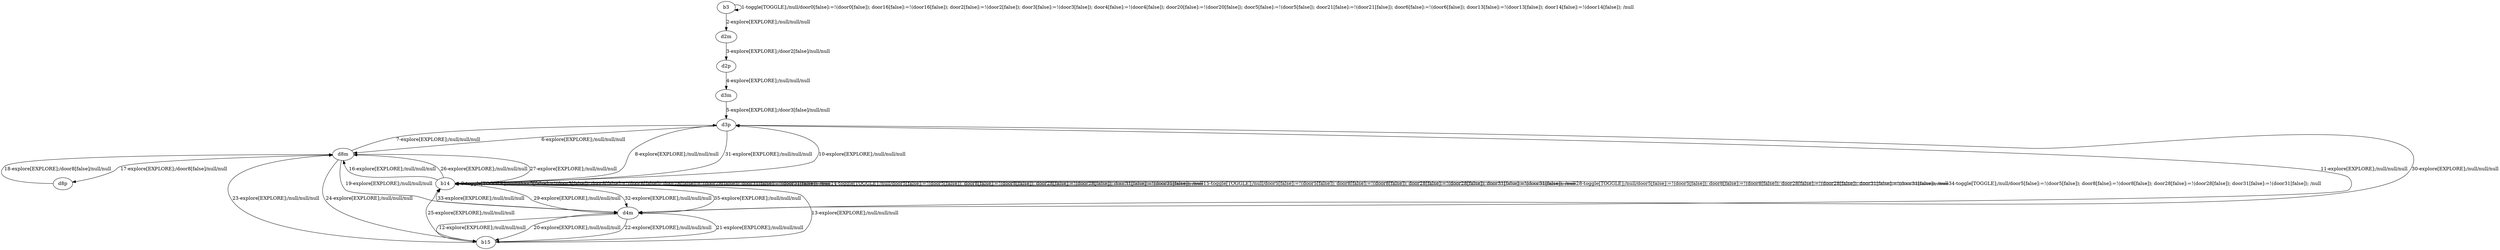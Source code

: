 # Total number of goals covered by this test: 1
# d8p --> d8m

digraph g {
"b3" -> "b3" [label = "1-toggle[TOGGLE];/null/door0[false]:=!(door0[false]); door16[false]:=!(door16[false]); door2[false]:=!(door2[false]); door3[false]:=!(door3[false]); door4[false]:=!(door4[false]); door20[false]:=!(door20[false]); door5[false]:=!(door5[false]); door21[false]:=!(door21[false]); door6[false]:=!(door6[false]); door13[false]:=!(door13[false]); door14[false]:=!(door14[false]); /null"];
"b3" -> "d2m" [label = "2-explore[EXPLORE];/null/null/null"];
"d2m" -> "d2p" [label = "3-explore[EXPLORE];/door2[false]/null/null"];
"d2p" -> "d3m" [label = "4-explore[EXPLORE];/null/null/null"];
"d3m" -> "d3p" [label = "5-explore[EXPLORE];/door3[false]/null/null"];
"d3p" -> "d8m" [label = "6-explore[EXPLORE];/null/null/null"];
"d8m" -> "d3p" [label = "7-explore[EXPLORE];/null/null/null"];
"d3p" -> "b14" [label = "8-explore[EXPLORE];/null/null/null"];
"b14" -> "b14" [label = "9-toggle[TOGGLE];/null/door5[false]:=!(door5[false]); door8[false]:=!(door8[false]); door28[false]:=!(door28[false]); door31[false]:=!(door31[false]); /null"];
"b14" -> "d3p" [label = "10-explore[EXPLORE];/null/null/null"];
"d3p" -> "d4m" [label = "11-explore[EXPLORE];/null/null/null"];
"d4m" -> "b15" [label = "12-explore[EXPLORE];/null/null/null"];
"b15" -> "b14" [label = "13-explore[EXPLORE];/null/null/null"];
"b14" -> "b14" [label = "14-toggle[TOGGLE];/null/door5[false]:=!(door5[false]); door8[false]:=!(door8[false]); door28[false]:=!(door28[false]); door31[false]:=!(door31[false]); /null"];
"b14" -> "b14" [label = "15-toggle[TOGGLE];/null/door5[false]:=!(door5[false]); door8[false]:=!(door8[false]); door28[false]:=!(door28[false]); door31[false]:=!(door31[false]); /null"];
"b14" -> "d8m" [label = "16-explore[EXPLORE];/null/null/null"];
"d8m" -> "d8p" [label = "17-explore[EXPLORE];/door8[false]/null/null"];
"d8p" -> "d8m" [label = "18-explore[EXPLORE];/door8[false]/null/null"];
"d8m" -> "d4m" [label = "19-explore[EXPLORE];/null/null/null"];
"d4m" -> "b15" [label = "20-explore[EXPLORE];/null/null/null"];
"b15" -> "d4m" [label = "21-explore[EXPLORE];/null/null/null"];
"d4m" -> "b15" [label = "22-explore[EXPLORE];/null/null/null"];
"b15" -> "d8m" [label = "23-explore[EXPLORE];/null/null/null"];
"d8m" -> "b15" [label = "24-explore[EXPLORE];/null/null/null"];
"b15" -> "b14" [label = "25-explore[EXPLORE];/null/null/null"];
"b14" -> "d8m" [label = "26-explore[EXPLORE];/null/null/null"];
"d8m" -> "b14" [label = "27-explore[EXPLORE];/null/null/null"];
"b14" -> "b14" [label = "28-toggle[TOGGLE];/null/door5[false]:=!(door5[false]); door8[false]:=!(door8[false]); door28[false]:=!(door28[false]); door31[false]:=!(door31[false]); /null"];
"b14" -> "d4m" [label = "29-explore[EXPLORE];/null/null/null"];
"d4m" -> "d3p" [label = "30-explore[EXPLORE];/null/null/null"];
"d3p" -> "b14" [label = "31-explore[EXPLORE];/null/null/null"];
"b14" -> "d4m" [label = "32-explore[EXPLORE];/null/null/null"];
"d4m" -> "b14" [label = "33-explore[EXPLORE];/null/null/null"];
"b14" -> "b14" [label = "34-toggle[TOGGLE];/null/door5[false]:=!(door5[false]); door8[false]:=!(door8[false]); door28[false]:=!(door28[false]); door31[false]:=!(door31[false]); /null"];
"b14" -> "d4m" [label = "35-explore[EXPLORE];/null/null/null"];
}